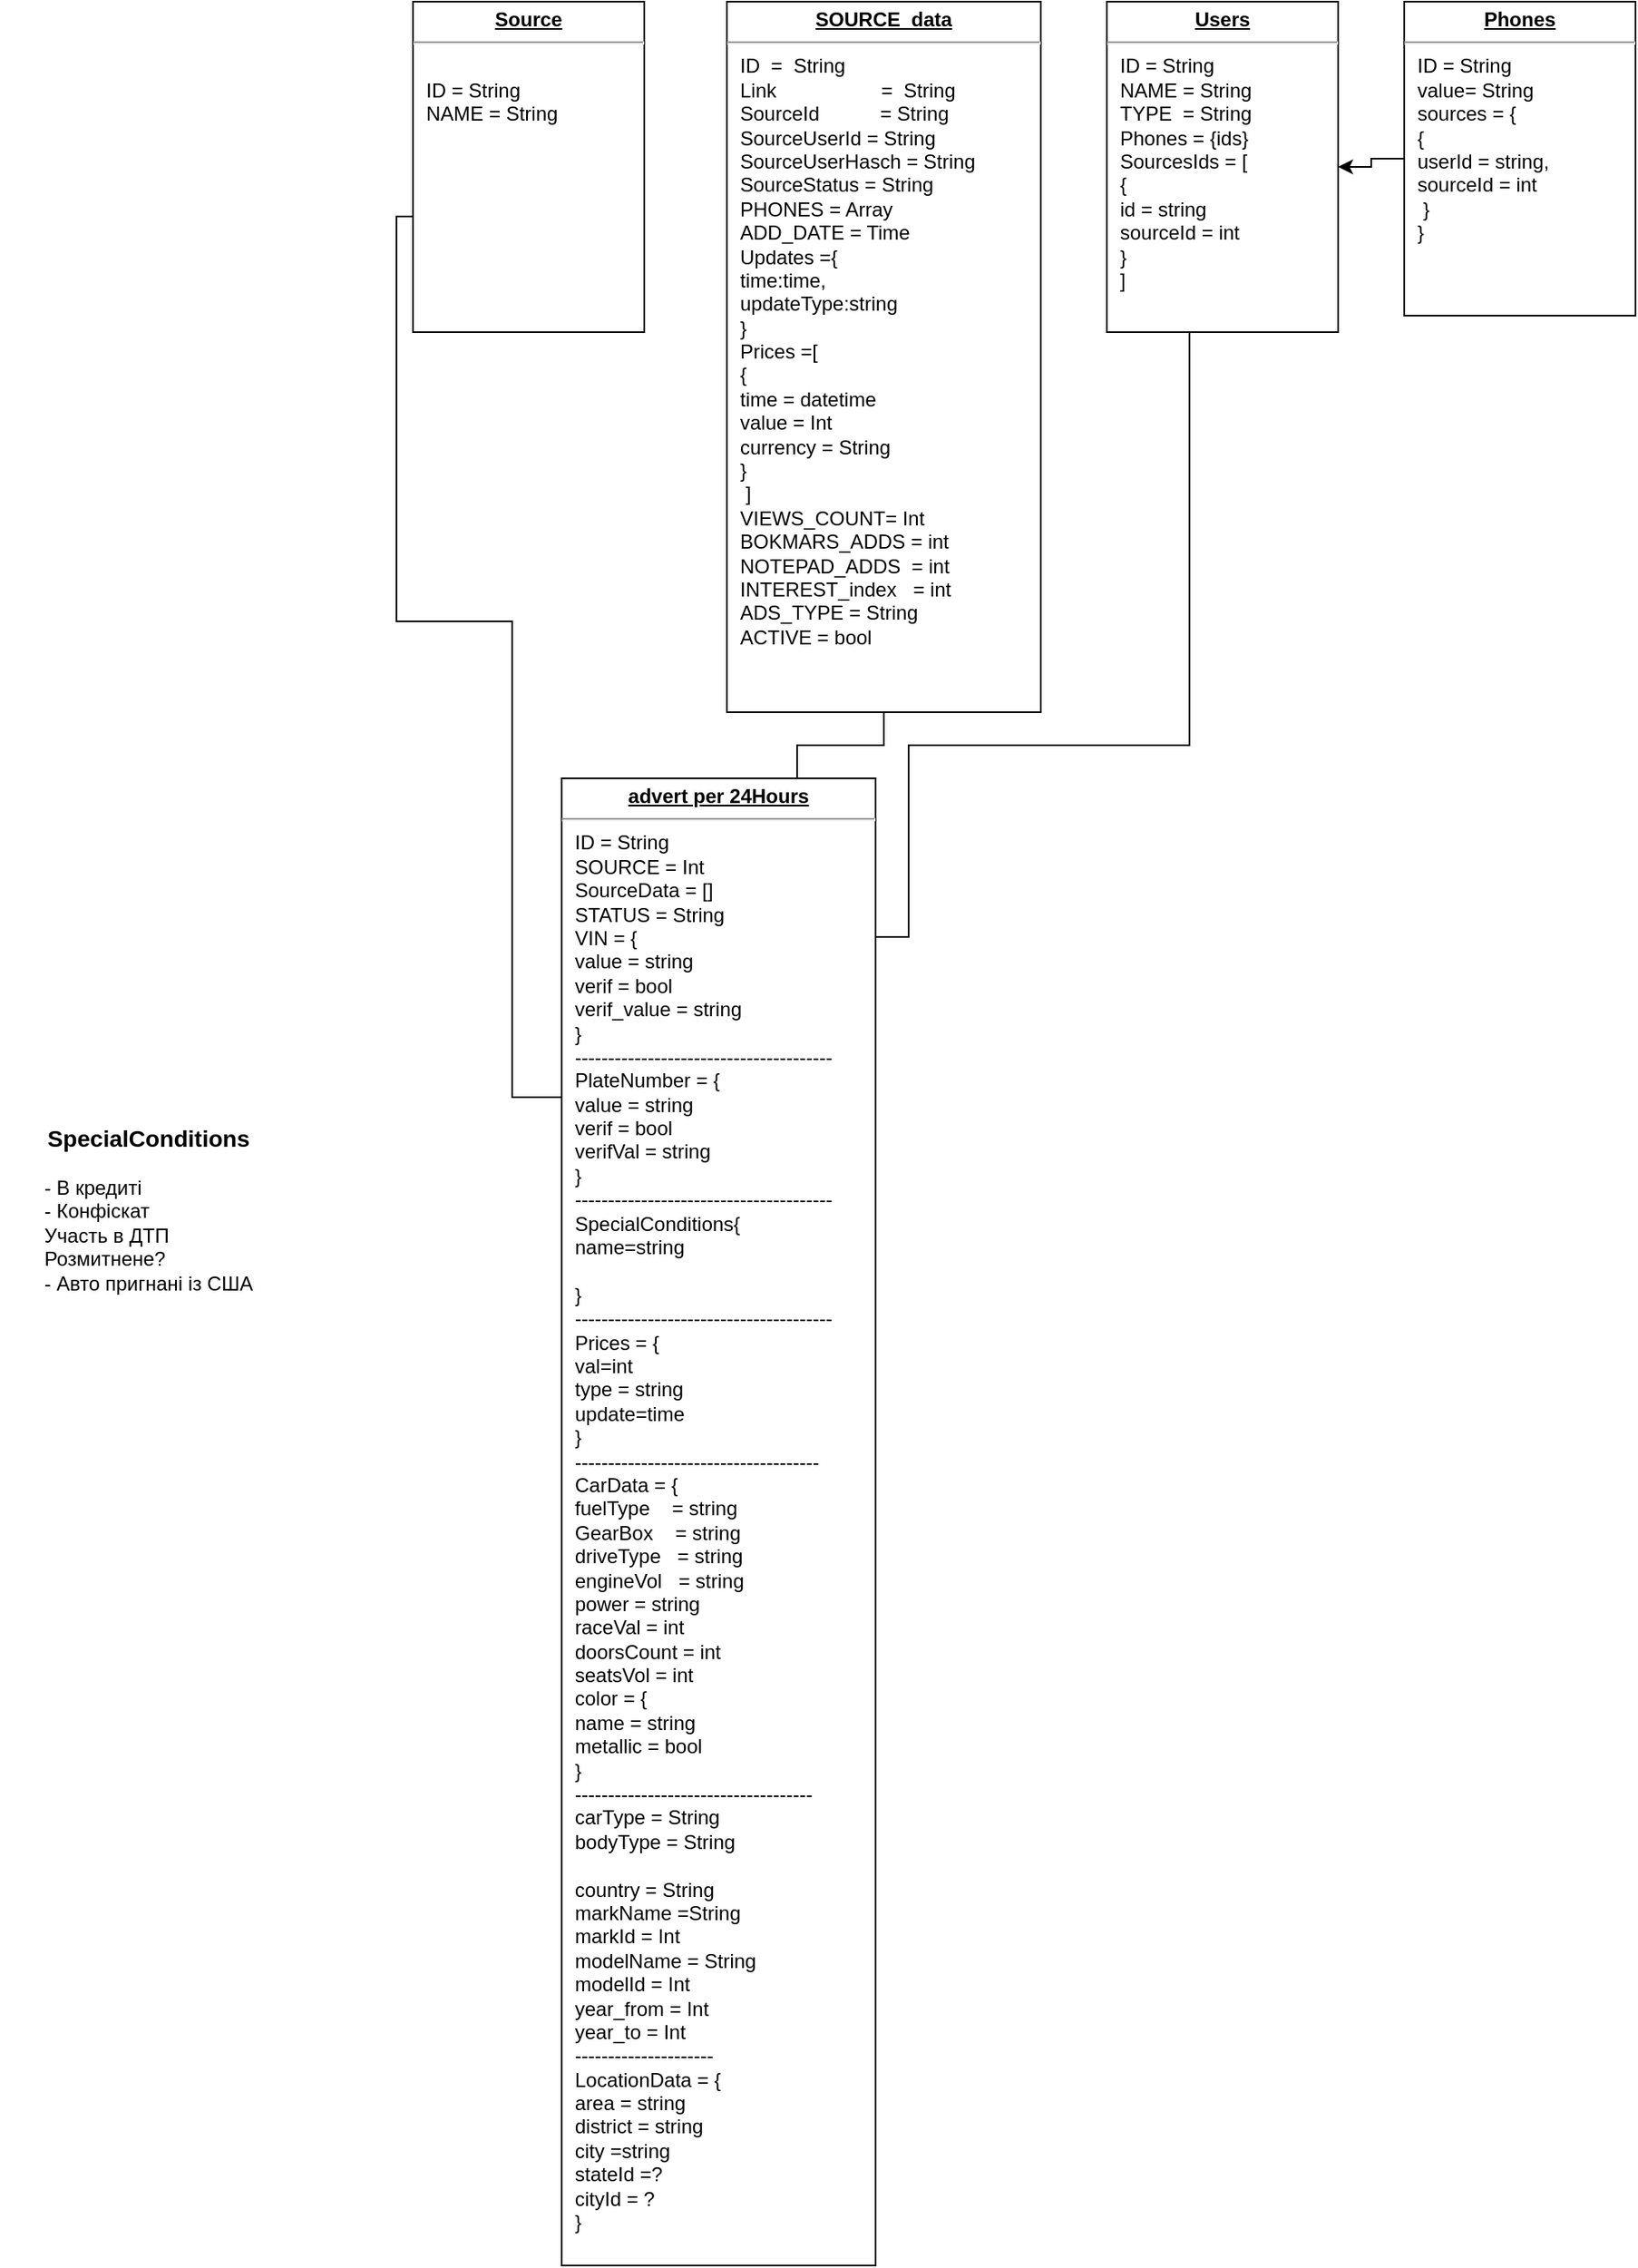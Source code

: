 <mxfile version="17.5.0" type="github">
  <diagram name="Page-1" id="a7904f86-f2b4-8e86-fa97-74104820619b">
    <mxGraphModel dx="2522" dy="1609" grid="1" gridSize="10" guides="1" tooltips="1" connect="1" arrows="1" fold="1" page="1" pageScale="1" pageWidth="1100" pageHeight="850" background="none" math="0" shadow="0">
      <root>
        <mxCell id="0" />
        <mxCell id="1" parent="0" />
        <mxCell id="24794b860abc3c2d-36" style="edgeStyle=orthogonalEdgeStyle;rounded=0;html=1;exitX=1;exitY=0.5;entryX=0;entryY=0.25;labelBackgroundColor=none;endArrow=none;endFill=0;endSize=8;fontFamily=Verdana;fontSize=12;align=left;" parent="1" source="24794b860abc3c2d-1" target="24794b860abc3c2d-18" edge="1">
          <mxGeometry relative="1" as="geometry">
            <Array as="points">
              <mxPoint y="453" />
              <mxPoint y="165" />
              <mxPoint x="-70" y="165" />
              <mxPoint x="-70" y="-80" />
            </Array>
          </mxGeometry>
        </mxCell>
        <mxCell id="24794b860abc3c2d-1" value="&lt;p style=&quot;margin: 0px ; margin-top: 4px ; text-align: center ; text-decoration: underline&quot;&gt;&lt;b&gt;advert per 24Hours&lt;/b&gt;&lt;br&gt;&lt;/p&gt;&lt;hr&gt;&lt;p style=&quot;margin: 0px ; margin-left: 8px&quot;&gt;ID = String&lt;br&gt;SOURCE = Int&lt;br&gt;SourceData = []&lt;br&gt;&lt;/p&gt;&lt;p style=&quot;margin: 0px ; margin-left: 8px&quot;&gt;STATUS = String&lt;/p&gt;&lt;p style=&quot;margin: 0px ; margin-left: 8px&quot;&gt;VIN = {&lt;/p&gt;&lt;p style=&quot;margin: 0px ; margin-left: 8px&quot;&gt;&lt;span&gt; &lt;span&gt; &lt;/span&gt;value = string&lt;br&gt;&lt;span&gt; &lt;/span&gt;&lt;span&gt; &lt;/span&gt;verif   = bool&lt;/span&gt;&lt;/p&gt;&lt;p style=&quot;margin: 0px ; margin-left: 8px&quot;&gt;&lt;span&gt;&lt;span&gt; &lt;/span&gt;verif_value = string&lt;br&gt;&lt;/span&gt;&lt;/p&gt;&lt;p style=&quot;margin: 0px ; margin-left: 8px&quot;&gt;&lt;span&gt;&lt;span&gt; &lt;/span&gt;&lt;span&gt; &lt;/span&gt;}&lt;/span&gt;&lt;/p&gt;&lt;p style=&quot;margin: 0px ; margin-left: 8px&quot;&gt;&lt;span&gt;---------------------------------------&lt;br&gt;&lt;/span&gt;&lt;/p&gt;&lt;p style=&quot;margin: 0px ; margin-left: 8px&quot;&gt;PlateNumber = {&lt;/p&gt;&lt;p style=&quot;margin: 0px ; margin-left: 8px&quot;&gt;&lt;span&gt; &lt;/span&gt;value = string&lt;br&gt;&lt;span&gt; &lt;/span&gt;verif = bool&lt;br&gt;&lt;span&gt; &lt;/span&gt;verifVal = string&lt;br&gt;&lt;/p&gt;&lt;p style=&quot;margin: 0px ; margin-left: 8px&quot;&gt;&lt;span&gt; &lt;/span&gt;}&lt;/p&gt;&lt;p style=&quot;margin: 0px ; margin-left: 8px&quot;&gt;---------------------------------------&lt;br&gt;&lt;/p&gt;&lt;p style=&quot;margin: 0px ; margin-left: 8px&quot;&gt;SpecialСonditions{&lt;/p&gt;&lt;p style=&quot;margin: 0px ; margin-left: 8px&quot;&gt;name=string&lt;br&gt;&lt;/p&gt;&lt;p style=&quot;margin: 0px ; margin-left: 8px&quot;&gt;&lt;br&gt;&lt;/p&gt;&lt;p style=&quot;margin: 0px ; margin-left: 8px&quot;&gt;}&lt;/p&gt;&lt;p style=&quot;margin: 0px ; margin-left: 8px&quot;&gt;---------------------------------------&lt;br&gt;&lt;/p&gt;&lt;p style=&quot;margin: 0px ; margin-left: 8px&quot;&gt;Prices = {&lt;/p&gt;&lt;p style=&quot;margin: 0px ; margin-left: 8px&quot;&gt;val=int&lt;/p&gt;&lt;p style=&quot;margin: 0px ; margin-left: 8px&quot;&gt;type = string&lt;br&gt;&lt;/p&gt;&lt;p style=&quot;margin: 0px ; margin-left: 8px&quot;&gt;update=time&lt;br&gt;&lt;/p&gt;&lt;p style=&quot;margin: 0px ; margin-left: 8px&quot;&gt;}&lt;/p&gt;&lt;p style=&quot;margin: 0px ; margin-left: 8px&quot;&gt;-------------------------------------&lt;/p&gt;&lt;p style=&quot;margin: 0px ; margin-left: 8px&quot;&gt;CarData = {&lt;/p&gt;&lt;p style=&quot;margin: 0px ; margin-left: 8px&quot;&gt;&lt;span&gt;	&lt;/span&gt;fuelType&amp;nbsp;&amp;nbsp;&amp;nbsp; = string&lt;/p&gt;&lt;p style=&quot;margin: 0px ; margin-left: 8px&quot;&gt;GearBox&amp;nbsp;&amp;nbsp;&amp;nbsp; = string&lt;/p&gt;&lt;p style=&quot;margin: 0px ; margin-left: 8px&quot;&gt;driveType&amp;nbsp;&amp;nbsp; = string&lt;/p&gt;&lt;p style=&quot;margin: 0px ; margin-left: 8px&quot;&gt;engineVol&amp;nbsp;&amp;nbsp; = string&lt;/p&gt;&lt;p style=&quot;margin: 0px ; margin-left: 8px&quot;&gt;power = string&lt;br&gt;&lt;/p&gt;&lt;p style=&quot;margin: 0px ; margin-left: 8px&quot;&gt;raceVal = int&lt;/p&gt;&lt;p style=&quot;margin: 0px ; margin-left: 8px&quot;&gt;doorsCount = int&lt;/p&gt;&lt;p style=&quot;margin: 0px ; margin-left: 8px&quot;&gt;seatsVol = int&lt;/p&gt;&lt;p style=&quot;margin: 0px ; margin-left: 8px&quot;&gt;color = {&lt;/p&gt;&lt;p style=&quot;margin: 0px ; margin-left: 8px&quot;&gt;name = string&lt;/p&gt;&lt;p style=&quot;margin: 0px ; margin-left: 8px&quot;&gt;metallic = bool&lt;br&gt;&lt;/p&gt;&lt;p style=&quot;margin: 0px ; margin-left: 8px&quot;&gt;}&lt;/p&gt;&lt;p style=&quot;margin: 0px ; margin-left: 8px&quot;&gt;------------------------------------&lt;/p&gt;&lt;p style=&quot;margin: 0px ; margin-left: 8px&quot;&gt;&lt;span style=&quot;background-color: rgb(255 , 255 , 255)&quot;&gt;carType = String&lt;/span&gt;&lt;/p&gt;&lt;p style=&quot;margin: 0px ; margin-left: 8px&quot;&gt;bodyType = String&lt;/p&gt;&lt;p style=&quot;margin: 0px ; margin-left: 8px&quot;&gt;&lt;br&gt;&lt;/p&gt;&lt;p style=&quot;margin: 0px ; margin-left: 8px&quot;&gt;country = String&lt;/p&gt;&lt;p style=&quot;margin: 0px ; margin-left: 8px&quot;&gt;markName =String&lt;/p&gt;&lt;p style=&quot;margin: 0px ; margin-left: 8px&quot;&gt;markId = Int&lt;/p&gt;&lt;p style=&quot;margin: 0px ; margin-left: 8px&quot;&gt;modelName = String&lt;/p&gt;&lt;p style=&quot;margin: 0px ; margin-left: 8px&quot;&gt;modelId = Int&lt;/p&gt;&lt;p style=&quot;margin: 0px ; margin-left: 8px&quot;&gt;year_from = Int&lt;/p&gt;&lt;p style=&quot;margin: 0px ; margin-left: 8px&quot;&gt;year_to = Int&lt;/p&gt;&lt;p style=&quot;margin: 0px ; margin-left: 8px&quot;&gt;&lt;span&gt; &lt;/span&gt;---------------------&lt;/p&gt;&lt;p style=&quot;margin: 0px ; margin-left: 8px&quot;&gt;LocationData = {&lt;/p&gt;&lt;p style=&quot;margin: 0px ; margin-left: 8px&quot;&gt;area = string&lt;br&gt;&lt;/p&gt;&lt;p style=&quot;margin: 0px ; margin-left: 8px&quot;&gt;district = string&lt;/p&gt;&lt;p style=&quot;margin: 0px ; margin-left: 8px&quot;&gt;city =string&lt;/p&gt;&lt;p style=&quot;margin: 0px ; margin-left: 8px&quot;&gt;stateId =?&lt;/p&gt;&lt;p style=&quot;margin: 0px ; margin-left: 8px&quot;&gt;cityId = ?&lt;/p&gt;&lt;p style=&quot;margin: 0px ; margin-left: 8px&quot;&gt;}&lt;/p&gt;&lt;p style=&quot;margin: 0px ; margin-left: 8px&quot;&gt;&lt;br&gt;&lt;/p&gt;&lt;p style=&quot;margin: 0px ; margin-left: 8px&quot;&gt;&lt;br&gt;&lt;/p&gt;&lt;p style=&quot;margin: 0px ; margin-left: 8px&quot;&gt;&lt;br&gt;&lt;/p&gt;&lt;p style=&quot;margin: 0px ; margin-left: 8px&quot;&gt;&lt;br&gt;&lt;/p&gt;&lt;p style=&quot;margin: 0px ; margin-left: 8px&quot;&gt;&lt;br&gt;&lt;/p&gt;&lt;p style=&quot;margin: 0px ; margin-left: 8px&quot;&gt;&lt;br&gt;&lt;/p&gt;" style="verticalAlign=top;align=left;overflow=fill;fontSize=12;fontFamily=Helvetica;html=1;rounded=0;shadow=0;comic=0;labelBackgroundColor=none;strokeWidth=1" parent="1" vertex="1">
          <mxGeometry x="30" y="260" width="190" height="900" as="geometry" />
        </mxCell>
        <mxCell id="24794b860abc3c2d-40" style="edgeStyle=orthogonalEdgeStyle;rounded=0;html=1;exitX=0;exitY=0.25;entryX=1;entryY=0.25;labelBackgroundColor=none;endArrow=none;endFill=0;endSize=8;fontFamily=Verdana;fontSize=12;align=left;" parent="1" source="24794b860abc3c2d-17" target="24794b860abc3c2d-1" edge="1">
          <mxGeometry relative="1" as="geometry">
            <Array as="points">
              <mxPoint x="410" y="-169" />
              <mxPoint x="410" y="240" />
              <mxPoint x="240" y="240" />
              <mxPoint x="240" y="356" />
              <mxPoint x="220" y="356" />
            </Array>
          </mxGeometry>
        </mxCell>
        <mxCell id="24794b860abc3c2d-17" value="&lt;p style=&quot;margin: 0px ; margin-top: 4px ; text-align: center ; text-decoration: underline&quot;&gt;&lt;b&gt;Users&lt;/b&gt;&lt;br&gt;&lt;/p&gt;&lt;hr&gt;&lt;p style=&quot;margin: 0px ; margin-left: 8px&quot;&gt;ID = String&lt;/p&gt;&lt;p style=&quot;margin: 0px ; margin-left: 8px&quot;&gt;NAME = String&lt;/p&gt;&lt;p style=&quot;margin: 0px ; margin-left: 8px&quot;&gt;TYPE&amp;nbsp; = String&lt;/p&gt;&lt;p style=&quot;margin: 0px ; margin-left: 8px&quot;&gt;Phones = {ids}&lt;/p&gt;&lt;p style=&quot;margin: 0px ; margin-left: 8px&quot;&gt;SourcesIds = [&lt;/p&gt;&lt;p style=&quot;margin: 0px ; margin-left: 8px&quot;&gt;{&lt;/p&gt;&lt;p style=&quot;margin: 0px ; margin-left: 8px&quot;&gt;id = string&lt;/p&gt;&lt;p style=&quot;margin: 0px ; margin-left: 8px&quot;&gt;sourceId = int&lt;br&gt;&lt;/p&gt;&lt;p style=&quot;margin: 0px ; margin-left: 8px&quot;&gt;}&lt;br&gt;&lt;/p&gt;&lt;p style=&quot;margin: 0px ; margin-left: 8px&quot;&gt;]&lt;br&gt;&lt;/p&gt;&lt;p style=&quot;margin: 0px ; margin-left: 8px&quot;&gt;&lt;br&gt;&lt;/p&gt;" style="verticalAlign=top;align=left;overflow=fill;fontSize=12;fontFamily=Helvetica;html=1;rounded=0;shadow=0;comic=0;labelBackgroundColor=none;strokeWidth=1" parent="1" vertex="1">
          <mxGeometry x="360" y="-210" width="140" height="200" as="geometry" />
        </mxCell>
        <mxCell id="24794b860abc3c2d-18" value="&lt;p style=&quot;margin: 0px ; margin-top: 4px ; text-align: center ; text-decoration: underline&quot;&gt;&lt;b&gt;Source&lt;/b&gt;&lt;br&gt;&lt;/p&gt;&lt;hr&gt;&lt;p style=&quot;margin: 0px ; margin-left: 8px&quot;&gt;&lt;br&gt;ID = String&lt;/p&gt;&lt;p style=&quot;margin: 0px ; margin-left: 8px&quot;&gt;NAME = String&lt;br&gt;&lt;/p&gt;" style="verticalAlign=top;align=left;overflow=fill;fontSize=12;fontFamily=Helvetica;html=1;rounded=0;shadow=0;comic=0;labelBackgroundColor=none;strokeWidth=1" parent="1" vertex="1">
          <mxGeometry x="-60" y="-210" width="140" height="200" as="geometry" />
        </mxCell>
        <mxCell id="B_BxhdoLtrwCONEkLbh5-1" value="" style="edgeStyle=orthogonalEdgeStyle;rounded=0;orthogonalLoop=1;jettySize=auto;html=1;entryX=0.75;entryY=0;entryDx=0;entryDy=0;endArrow=none;endFill=0;" parent="1" source="iJOecmcDZauGZsiT4Fyy-1" target="24794b860abc3c2d-1" edge="1">
          <mxGeometry relative="1" as="geometry" />
        </mxCell>
        <mxCell id="iJOecmcDZauGZsiT4Fyy-1" value="&lt;p style=&quot;margin: 0px ; margin-top: 4px ; text-align: center ; text-decoration: underline&quot;&gt;&lt;b&gt;SOURCE_data&lt;/b&gt;&lt;/p&gt;&lt;hr&gt;&lt;p style=&quot;margin: 0px ; margin-left: 8px&quot;&gt;ID&amp;nbsp; =&amp;nbsp; String&lt;/p&gt;&lt;p style=&quot;margin: 0px ; margin-left: 8px&quot;&gt;Link &amp;nbsp;&amp;nbsp;&amp;nbsp;&amp;nbsp;&amp;nbsp;&amp;nbsp;&amp;nbsp;&amp;nbsp;&amp;nbsp;&amp;nbsp;&amp;nbsp; &amp;nbsp; &amp;nbsp;&amp;nbsp;&amp;nbsp; =&amp;nbsp; String&lt;/p&gt;&lt;p style=&quot;margin: 0px ; margin-left: 8px&quot;&gt;SourceId &amp;nbsp;&amp;nbsp;&amp;nbsp;&amp;nbsp;&amp;nbsp;&amp;nbsp;&amp;nbsp; &amp;nbsp; = String&lt;br&gt;&lt;/p&gt;&lt;p style=&quot;margin: 0px ; margin-left: 8px&quot;&gt;SourceUserId = String&lt;/p&gt;&lt;p style=&quot;margin: 0px ; margin-left: 8px&quot;&gt;SourceUserHasch = String&lt;br&gt;&lt;/p&gt;&lt;p style=&quot;margin: 0px ; margin-left: 8px&quot;&gt;SourceStatus = String&lt;br&gt;&lt;/p&gt;&lt;p style=&quot;margin: 0px ; margin-left: 8px&quot;&gt;PHONES = Array&lt;/p&gt;&lt;p style=&quot;margin: 0px ; margin-left: 8px&quot;&gt;ADD_DATE = Time&lt;/p&gt;&lt;p style=&quot;margin: 0px ; margin-left: 8px&quot;&gt;Updates ={&lt;/p&gt;&lt;p style=&quot;margin: 0px ; margin-left: 8px&quot;&gt;&lt;span&gt; &lt;/span&gt;&lt;span&gt; &lt;/span&gt;&lt;span&gt; &lt;/span&gt;time:time,&lt;/p&gt;&lt;p style=&quot;margin: 0px ; margin-left: 8px&quot;&gt;&lt;span&gt; &lt;/span&gt;&lt;span&gt; &lt;/span&gt;&lt;span&gt; &lt;/span&gt;updateType:string&lt;/p&gt;&lt;p style=&quot;margin: 0px ; margin-left: 8px&quot;&gt;&lt;span&gt; &lt;/span&gt;&lt;span&gt; &lt;/span&gt;}&lt;/p&gt;&lt;p style=&quot;margin: 0px ; margin-left: 8px&quot;&gt;Prices =[&lt;/p&gt;&lt;p style=&quot;margin: 0px ; margin-left: 8px&quot;&gt;{&lt;/p&gt;&lt;p style=&quot;margin: 0px ; margin-left: 8px&quot;&gt;time = datetime&lt;/p&gt;&lt;p style=&quot;margin: 0px ; margin-left: 8px&quot;&gt;value = Int&lt;/p&gt;&lt;p style=&quot;margin: 0px ; margin-left: 8px&quot;&gt;currency = String&lt;br&gt;&lt;/p&gt;&lt;p style=&quot;margin: 0px ; margin-left: 8px&quot;&gt;}&lt;br&gt;&lt;/p&gt;&lt;p style=&quot;margin: 0px ; margin-left: 8px&quot;&gt;&amp;nbsp;]&lt;br&gt;&lt;/p&gt;&lt;p style=&quot;margin: 0px ; margin-left: 8px&quot;&gt;VIEWS_COUNT= Int&lt;/p&gt;&lt;p style=&quot;margin: 0px ; margin-left: 8px&quot;&gt;BOKMARS_ADDS = int&lt;/p&gt;&lt;p style=&quot;margin: 0px ; margin-left: 8px&quot;&gt;NOTEPAD_ADDS&amp;nbsp; = int&lt;/p&gt;&lt;p style=&quot;margin: 0px ; margin-left: 8px&quot;&gt;INTEREST_index&amp;nbsp;&amp;nbsp; = int&lt;br&gt;ADS_TYPE = String&lt;/p&gt;&lt;p style=&quot;margin: 0px ; margin-left: 8px&quot;&gt;ACTIVE = bool&lt;/p&gt;&lt;p style=&quot;margin: 0px ; margin-left: 8px&quot;&gt;&lt;br&gt;&lt;/p&gt;&lt;p style=&quot;margin: 0px ; margin-left: 8px&quot;&gt;&lt;br&gt;&lt;/p&gt;" style="verticalAlign=top;align=left;overflow=fill;fontSize=12;fontFamily=Helvetica;html=1;rounded=0;shadow=0;comic=0;labelBackgroundColor=none;strokeWidth=1" parent="1" vertex="1">
          <mxGeometry x="130" y="-210" width="190" height="430" as="geometry" />
        </mxCell>
        <mxCell id="_MbS539FBpBQaepYveTc-11" value="&lt;h3&gt;SpecialСonditions&lt;/h3&gt;&lt;div align=&quot;left&quot;&gt;- В кредиті&lt;br&gt;- Конфіскат&lt;br&gt;Участь в ДТП&lt;br&gt;Розмитнене?&lt;br&gt;- Авто пригнані із США&lt;br&gt;&lt;/div&gt;" style="text;html=1;strokeColor=none;fillColor=none;align=center;verticalAlign=middle;whiteSpace=wrap;rounded=0;" vertex="1" parent="1">
          <mxGeometry x="-310" y="430" width="180" height="167" as="geometry" />
        </mxCell>
        <mxCell id="_MbS539FBpBQaepYveTc-16" value="" style="edgeStyle=orthogonalEdgeStyle;rounded=0;orthogonalLoop=1;jettySize=auto;html=1;entryX=1;entryY=0.5;entryDx=0;entryDy=0;" edge="1" parent="1" source="_MbS539FBpBQaepYveTc-13" target="24794b860abc3c2d-17">
          <mxGeometry relative="1" as="geometry">
            <mxPoint x="610" y="-60" as="targetPoint" />
          </mxGeometry>
        </mxCell>
        <mxCell id="_MbS539FBpBQaepYveTc-13" value="&lt;p style=&quot;margin: 0px ; margin-top: 4px ; text-align: center ; text-decoration: underline&quot;&gt;&lt;b&gt;Phones&lt;/b&gt;&lt;br&gt;&lt;/p&gt;&lt;hr&gt;&lt;p style=&quot;margin: 0px ; margin-left: 8px&quot;&gt;ID = String&lt;/p&gt;&lt;p style=&quot;margin: 0px ; margin-left: 8px&quot;&gt;value= String&lt;/p&gt;&lt;p style=&quot;margin: 0px ; margin-left: 8px&quot;&gt;sources = {&lt;/p&gt;&lt;p style=&quot;margin: 0px ; margin-left: 8px&quot;&gt;{&lt;br&gt;userId = string,&lt;/p&gt;&lt;p style=&quot;margin: 0px ; margin-left: 8px&quot;&gt;sourceId = int&lt;/p&gt;&lt;p style=&quot;margin: 0px ; margin-left: 8px&quot;&gt;&amp;nbsp;}&lt;/p&gt;&lt;p style=&quot;margin: 0px ; margin-left: 8px&quot;&gt;}&lt;br&gt;&lt;/p&gt;&lt;p style=&quot;margin: 0px ; margin-left: 8px&quot;&gt;&lt;br&gt;&lt;/p&gt;&lt;br&gt;&lt;p style=&quot;margin: 0px ; margin-left: 8px&quot;&gt;&lt;br&gt;&lt;/p&gt;" style="verticalAlign=top;align=left;overflow=fill;fontSize=12;fontFamily=Helvetica;html=1;rounded=0;shadow=0;comic=0;labelBackgroundColor=none;strokeWidth=1" vertex="1" parent="1">
          <mxGeometry x="540" y="-210" width="140" height="190" as="geometry" />
        </mxCell>
      </root>
    </mxGraphModel>
  </diagram>
</mxfile>
